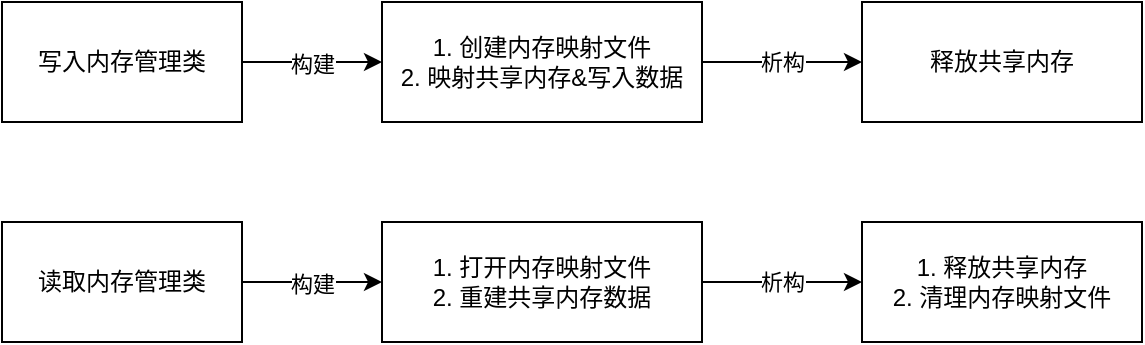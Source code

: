 <mxfile version="13.6.2" type="github" pages="4">
  <diagram id="L6cxLrnY_hdndAqy4wZ_" name="Page-1">
    <mxGraphModel dx="946" dy="613" grid="1" gridSize="10" guides="1" tooltips="1" connect="1" arrows="1" fold="1" page="1" pageScale="1" pageWidth="827" pageHeight="1169" math="0" shadow="0">
      <root>
        <mxCell id="0" />
        <mxCell id="1" parent="0" />
        <mxCell id="Vtf-HRarqf67E7Ic01vR-2" value="构建" style="edgeStyle=orthogonalEdgeStyle;rounded=0;orthogonalLoop=1;jettySize=auto;html=1;" edge="1" parent="1" source="Vtf-HRarqf67E7Ic01vR-1">
          <mxGeometry relative="1" as="geometry">
            <mxPoint x="320" y="240" as="targetPoint" />
          </mxGeometry>
        </mxCell>
        <mxCell id="Vtf-HRarqf67E7Ic01vR-1" value="写入内存管理类" style="rounded=0;whiteSpace=wrap;html=1;" vertex="1" parent="1">
          <mxGeometry x="130" y="210" width="120" height="60" as="geometry" />
        </mxCell>
        <mxCell id="Vtf-HRarqf67E7Ic01vR-6" value="析构" style="edgeStyle=orthogonalEdgeStyle;rounded=0;orthogonalLoop=1;jettySize=auto;html=1;" edge="1" parent="1" source="Vtf-HRarqf67E7Ic01vR-3" target="Vtf-HRarqf67E7Ic01vR-5">
          <mxGeometry relative="1" as="geometry" />
        </mxCell>
        <mxCell id="Vtf-HRarqf67E7Ic01vR-3" value="1. 创建内存映射文件&lt;br&gt;2. 映射共享内存&amp;amp;写入数据" style="rounded=0;whiteSpace=wrap;html=1;" vertex="1" parent="1">
          <mxGeometry x="320" y="210" width="160" height="60" as="geometry" />
        </mxCell>
        <mxCell id="Vtf-HRarqf67E7Ic01vR-5" value="释放共享内存" style="whiteSpace=wrap;html=1;rounded=0;" vertex="1" parent="1">
          <mxGeometry x="560" y="210" width="140" height="60" as="geometry" />
        </mxCell>
        <mxCell id="Vtf-HRarqf67E7Ic01vR-7" value="构建" style="edgeStyle=orthogonalEdgeStyle;rounded=0;orthogonalLoop=1;jettySize=auto;html=1;" edge="1" source="Vtf-HRarqf67E7Ic01vR-8" parent="1">
          <mxGeometry relative="1" as="geometry">
            <mxPoint x="320" y="350" as="targetPoint" />
          </mxGeometry>
        </mxCell>
        <mxCell id="Vtf-HRarqf67E7Ic01vR-8" value="读取内存管理类" style="rounded=0;whiteSpace=wrap;html=1;" vertex="1" parent="1">
          <mxGeometry x="130" y="320" width="120" height="60" as="geometry" />
        </mxCell>
        <mxCell id="Vtf-HRarqf67E7Ic01vR-9" value="析构" style="edgeStyle=orthogonalEdgeStyle;rounded=0;orthogonalLoop=1;jettySize=auto;html=1;" edge="1" source="Vtf-HRarqf67E7Ic01vR-10" target="Vtf-HRarqf67E7Ic01vR-11" parent="1">
          <mxGeometry relative="1" as="geometry" />
        </mxCell>
        <mxCell id="Vtf-HRarqf67E7Ic01vR-10" value="1. 打开内存映射文件&lt;br&gt;2. 重建共享内存数据" style="rounded=0;whiteSpace=wrap;html=1;" vertex="1" parent="1">
          <mxGeometry x="320" y="320" width="160" height="60" as="geometry" />
        </mxCell>
        <mxCell id="Vtf-HRarqf67E7Ic01vR-11" value="1. 释放共享内存&lt;br&gt;2. 清理内存映射文件" style="whiteSpace=wrap;html=1;rounded=0;" vertex="1" parent="1">
          <mxGeometry x="560" y="320" width="140" height="60" as="geometry" />
        </mxCell>
      </root>
    </mxGraphModel>
  </diagram>
  <diagram id="PbVJA1wI3_Tc5Tcy6aXX" name="Page-2">
    <mxGraphModel dx="946" dy="613" grid="1" gridSize="10" guides="1" tooltips="1" connect="1" arrows="1" fold="1" page="1" pageScale="1" pageWidth="827" pageHeight="1169" math="0" shadow="0">
      <root>
        <mxCell id="0ThNH_Kd09fQkj4DtLpJ-0" />
        <mxCell id="0ThNH_Kd09fQkj4DtLpJ-1" parent="0ThNH_Kd09fQkj4DtLpJ-0" />
        <mxCell id="0ThNH_Kd09fQkj4DtLpJ-16" style="edgeStyle=orthogonalEdgeStyle;rounded=0;orthogonalLoop=1;jettySize=auto;html=1;exitX=0.5;exitY=1;exitDx=0;exitDy=0;" edge="1" parent="0ThNH_Kd09fQkj4DtLpJ-1" source="0ThNH_Kd09fQkj4DtLpJ-2" target="0ThNH_Kd09fQkj4DtLpJ-6">
          <mxGeometry relative="1" as="geometry" />
        </mxCell>
        <mxCell id="0ThNH_Kd09fQkj4DtLpJ-17" style="edgeStyle=orthogonalEdgeStyle;rounded=0;orthogonalLoop=1;jettySize=auto;html=1;exitX=0.5;exitY=1;exitDx=0;exitDy=0;entryX=0.5;entryY=0;entryDx=0;entryDy=0;" edge="1" parent="0ThNH_Kd09fQkj4DtLpJ-1" source="0ThNH_Kd09fQkj4DtLpJ-2" target="0ThNH_Kd09fQkj4DtLpJ-7">
          <mxGeometry relative="1" as="geometry" />
        </mxCell>
        <mxCell id="0ThNH_Kd09fQkj4DtLpJ-2" value="注册进程退出时执行方法" style="rounded=0;whiteSpace=wrap;html=1;" vertex="1" parent="0ThNH_Kd09fQkj4DtLpJ-1">
          <mxGeometry x="290" y="220" width="170" height="50" as="geometry" />
        </mxCell>
        <mxCell id="0ThNH_Kd09fQkj4DtLpJ-15" style="edgeStyle=orthogonalEdgeStyle;rounded=0;orthogonalLoop=1;jettySize=auto;html=1;exitX=0.5;exitY=1;exitDx=0;exitDy=0;entryX=0.5;entryY=0;entryDx=0;entryDy=0;" edge="1" parent="0ThNH_Kd09fQkj4DtLpJ-1" source="0ThNH_Kd09fQkj4DtLpJ-3" target="0ThNH_Kd09fQkj4DtLpJ-2">
          <mxGeometry relative="1" as="geometry" />
        </mxCell>
        <mxCell id="0ThNH_Kd09fQkj4DtLpJ-3" value="实现清理方法" style="rounded=0;whiteSpace=wrap;html=1;" vertex="1" parent="0ThNH_Kd09fQkj4DtLpJ-1">
          <mxGeometry x="315" y="130" width="120" height="50" as="geometry" />
        </mxCell>
        <mxCell id="0ThNH_Kd09fQkj4DtLpJ-14" style="edgeStyle=orthogonalEdgeStyle;rounded=0;orthogonalLoop=1;jettySize=auto;html=1;exitX=0.5;exitY=1;exitDx=0;exitDy=0;entryX=0.5;entryY=0;entryDx=0;entryDy=0;" edge="1" parent="0ThNH_Kd09fQkj4DtLpJ-1" source="0ThNH_Kd09fQkj4DtLpJ-5" target="0ThNH_Kd09fQkj4DtLpJ-3">
          <mxGeometry relative="1" as="geometry" />
        </mxCell>
        <mxCell id="0ThNH_Kd09fQkj4DtLpJ-5" value="开始" style="ellipse;whiteSpace=wrap;html=1;" vertex="1" parent="0ThNH_Kd09fQkj4DtLpJ-1">
          <mxGeometry x="330" y="50" width="90" height="50" as="geometry" />
        </mxCell>
        <mxCell id="0ThNH_Kd09fQkj4DtLpJ-28" style="edgeStyle=orthogonalEdgeStyle;rounded=0;orthogonalLoop=1;jettySize=auto;html=1;exitX=0.5;exitY=1;exitDx=0;exitDy=0;entryX=0.5;entryY=0;entryDx=0;entryDy=0;" edge="1" parent="0ThNH_Kd09fQkj4DtLpJ-1" source="0ThNH_Kd09fQkj4DtLpJ-6" target="0ThNH_Kd09fQkj4DtLpJ-21">
          <mxGeometry relative="1" as="geometry" />
        </mxCell>
        <mxCell id="0ThNH_Kd09fQkj4DtLpJ-30" style="edgeStyle=orthogonalEdgeStyle;rounded=0;orthogonalLoop=1;jettySize=auto;html=1;exitX=0;exitY=0.5;exitDx=0;exitDy=0;entryX=0.5;entryY=0;entryDx=0;entryDy=0;dashed=1;" edge="1" parent="0ThNH_Kd09fQkj4DtLpJ-1" source="0ThNH_Kd09fQkj4DtLpJ-6" target="0ThNH_Kd09fQkj4DtLpJ-12">
          <mxGeometry relative="1" as="geometry" />
        </mxCell>
        <mxCell id="0ThNH_Kd09fQkj4DtLpJ-6" value="正常退出清理方法注册" style="rounded=0;whiteSpace=wrap;html=1;" vertex="1" parent="0ThNH_Kd09fQkj4DtLpJ-1">
          <mxGeometry x="180" y="310" width="160" height="50" as="geometry" />
        </mxCell>
        <mxCell id="0ThNH_Kd09fQkj4DtLpJ-27" style="edgeStyle=orthogonalEdgeStyle;rounded=0;orthogonalLoop=1;jettySize=auto;html=1;exitX=1;exitY=0.5;exitDx=0;exitDy=0;dashed=1;" edge="1" parent="0ThNH_Kd09fQkj4DtLpJ-1" source="0ThNH_Kd09fQkj4DtLpJ-7" target="0ThNH_Kd09fQkj4DtLpJ-13">
          <mxGeometry relative="1" as="geometry" />
        </mxCell>
        <mxCell id="0ThNH_Kd09fQkj4DtLpJ-29" style="edgeStyle=orthogonalEdgeStyle;rounded=0;orthogonalLoop=1;jettySize=auto;html=1;exitX=0.5;exitY=1;exitDx=0;exitDy=0;entryX=0.5;entryY=0;entryDx=0;entryDy=0;" edge="1" parent="0ThNH_Kd09fQkj4DtLpJ-1" source="0ThNH_Kd09fQkj4DtLpJ-7" target="0ThNH_Kd09fQkj4DtLpJ-21">
          <mxGeometry relative="1" as="geometry">
            <mxPoint x="380" y="410" as="targetPoint" />
          </mxGeometry>
        </mxCell>
        <mxCell id="0ThNH_Kd09fQkj4DtLpJ-7" value="异常退出清理方法注册" style="rounded=0;whiteSpace=wrap;html=1;" vertex="1" parent="0ThNH_Kd09fQkj4DtLpJ-1">
          <mxGeometry x="410" y="310" width="160" height="50" as="geometry" />
        </mxCell>
        <mxCell id="0ThNH_Kd09fQkj4DtLpJ-24" style="edgeStyle=orthogonalEdgeStyle;rounded=0;orthogonalLoop=1;jettySize=auto;html=1;entryX=1;entryY=0.5;entryDx=0;entryDy=0;" edge="1" parent="0ThNH_Kd09fQkj4DtLpJ-1" source="0ThNH_Kd09fQkj4DtLpJ-8" target="0ThNH_Kd09fQkj4DtLpJ-12">
          <mxGeometry relative="1" as="geometry" />
        </mxCell>
        <mxCell id="EGALV4CEQPzcWCPue6FO-0" value="是" style="edgeLabel;html=1;align=center;verticalAlign=middle;resizable=0;points=[];" vertex="1" connectable="0" parent="0ThNH_Kd09fQkj4DtLpJ-24">
          <mxGeometry x="0.052" y="1" relative="1" as="geometry">
            <mxPoint x="1" as="offset" />
          </mxGeometry>
        </mxCell>
        <mxCell id="0ThNH_Kd09fQkj4DtLpJ-25" style="edgeStyle=orthogonalEdgeStyle;rounded=0;orthogonalLoop=1;jettySize=auto;html=1;entryX=0;entryY=0.5;entryDx=0;entryDy=0;" edge="1" parent="0ThNH_Kd09fQkj4DtLpJ-1" source="0ThNH_Kd09fQkj4DtLpJ-8" target="0ThNH_Kd09fQkj4DtLpJ-13">
          <mxGeometry relative="1" as="geometry" />
        </mxCell>
        <mxCell id="EGALV4CEQPzcWCPue6FO-1" value="否" style="edgeLabel;html=1;align=center;verticalAlign=middle;resizable=0;points=[];" vertex="1" connectable="0" parent="0ThNH_Kd09fQkj4DtLpJ-25">
          <mxGeometry x="0.17" y="1" relative="1" as="geometry">
            <mxPoint as="offset" />
          </mxGeometry>
        </mxCell>
        <mxCell id="0ThNH_Kd09fQkj4DtLpJ-8" value="程序正常结束？" style="rhombus;whiteSpace=wrap;html=1;" vertex="1" parent="0ThNH_Kd09fQkj4DtLpJ-1">
          <mxGeometry x="287.5" y="500" width="175" height="60" as="geometry" />
        </mxCell>
        <mxCell id="0ThNH_Kd09fQkj4DtLpJ-11" value="结束" style="ellipse;whiteSpace=wrap;html=1;" vertex="1" parent="0ThNH_Kd09fQkj4DtLpJ-1">
          <mxGeometry x="330" y="610" width="90" height="50" as="geometry" />
        </mxCell>
        <mxCell id="0ThNH_Kd09fQkj4DtLpJ-31" style="edgeStyle=orthogonalEdgeStyle;rounded=0;orthogonalLoop=1;jettySize=auto;html=1;exitX=0.5;exitY=1;exitDx=0;exitDy=0;" edge="1" parent="0ThNH_Kd09fQkj4DtLpJ-1" source="0ThNH_Kd09fQkj4DtLpJ-12" target="0ThNH_Kd09fQkj4DtLpJ-11">
          <mxGeometry relative="1" as="geometry" />
        </mxCell>
        <mxCell id="0ThNH_Kd09fQkj4DtLpJ-12" value="正常清理" style="shape=process;whiteSpace=wrap;html=1;backgroundOutline=1;" vertex="1" parent="0ThNH_Kd09fQkj4DtLpJ-1">
          <mxGeometry x="100" y="505" width="120" height="50" as="geometry" />
        </mxCell>
        <mxCell id="0ThNH_Kd09fQkj4DtLpJ-32" style="edgeStyle=orthogonalEdgeStyle;rounded=0;orthogonalLoop=1;jettySize=auto;html=1;exitX=0.5;exitY=1;exitDx=0;exitDy=0;entryX=0.5;entryY=0;entryDx=0;entryDy=0;" edge="1" parent="0ThNH_Kd09fQkj4DtLpJ-1" source="0ThNH_Kd09fQkj4DtLpJ-13" target="0ThNH_Kd09fQkj4DtLpJ-11">
          <mxGeometry relative="1" as="geometry">
            <mxPoint x="370" y="590" as="targetPoint" />
          </mxGeometry>
        </mxCell>
        <mxCell id="0ThNH_Kd09fQkj4DtLpJ-13" value="异常清理" style="shape=process;whiteSpace=wrap;html=1;backgroundOutline=1;" vertex="1" parent="0ThNH_Kd09fQkj4DtLpJ-1">
          <mxGeometry x="530" y="505" width="120" height="50" as="geometry" />
        </mxCell>
        <mxCell id="0ThNH_Kd09fQkj4DtLpJ-23" style="edgeStyle=orthogonalEdgeStyle;rounded=0;orthogonalLoop=1;jettySize=auto;html=1;exitX=0.5;exitY=1;exitDx=0;exitDy=0;" edge="1" parent="0ThNH_Kd09fQkj4DtLpJ-1" source="0ThNH_Kd09fQkj4DtLpJ-21" target="0ThNH_Kd09fQkj4DtLpJ-8">
          <mxGeometry relative="1" as="geometry" />
        </mxCell>
        <mxCell id="0ThNH_Kd09fQkj4DtLpJ-21" value="程序执行" style="whiteSpace=wrap;html=1;rounded=0;" vertex="1" parent="0ThNH_Kd09fQkj4DtLpJ-1">
          <mxGeometry x="315" y="410" width="120" height="47.5" as="geometry" />
        </mxCell>
      </root>
    </mxGraphModel>
  </diagram>
  <diagram id="tdaYa7IQtu7nUvQIUGmm" name="Page-3">
    <mxGraphModel dx="946" dy="613" grid="1" gridSize="10" guides="1" tooltips="1" connect="1" arrows="1" fold="1" page="1" pageScale="1" pageWidth="827" pageHeight="1169" math="0" shadow="0">
      <root>
        <mxCell id="uuDTVsyXNLI1V7OwXhnh-0" />
        <mxCell id="uuDTVsyXNLI1V7OwXhnh-1" parent="uuDTVsyXNLI1V7OwXhnh-0" />
        <mxCell id="1DfQNddmAD-PxoumQiev-12" style="edgeStyle=orthogonalEdgeStyle;rounded=0;orthogonalLoop=1;jettySize=auto;html=1;exitX=0.5;exitY=1;exitDx=0;exitDy=0;" edge="1" parent="uuDTVsyXNLI1V7OwXhnh-1" source="W_RoBJ2IdUVPkc1e7Zgn-5" target="1DfQNddmAD-PxoumQiev-4">
          <mxGeometry relative="1" as="geometry" />
        </mxCell>
        <mxCell id="W_RoBJ2IdUVPkc1e7Zgn-5" value="源进程" style="shape=process;whiteSpace=wrap;html=1;backgroundOutline=1;" vertex="1" parent="uuDTVsyXNLI1V7OwXhnh-1">
          <mxGeometry x="145" y="150" width="120" height="50" as="geometry" />
        </mxCell>
        <mxCell id="1DfQNddmAD-PxoumQiev-17" style="edgeStyle=orthogonalEdgeStyle;rounded=0;orthogonalLoop=1;jettySize=auto;html=1;exitX=0.5;exitY=1;exitDx=0;exitDy=0;entryX=0.5;entryY=0;entryDx=0;entryDy=0;" edge="1" parent="uuDTVsyXNLI1V7OwXhnh-1" source="W_RoBJ2IdUVPkc1e7Zgn-6" target="1DfQNddmAD-PxoumQiev-6">
          <mxGeometry relative="1" as="geometry" />
        </mxCell>
        <mxCell id="W_RoBJ2IdUVPkc1e7Zgn-6" value="目标进程" style="shape=process;whiteSpace=wrap;html=1;backgroundOutline=1;" vertex="1" parent="uuDTVsyXNLI1V7OwXhnh-1">
          <mxGeometry x="577.5" y="150" width="120" height="50" as="geometry" />
        </mxCell>
        <mxCell id="1DfQNddmAD-PxoumQiev-16" style="edgeStyle=orthogonalEdgeStyle;rounded=0;orthogonalLoop=1;jettySize=auto;html=1;exitX=1;exitY=0.5;exitDx=0;exitDy=0;exitPerimeter=0;entryX=0;entryY=0.5;entryDx=0;entryDy=0;" edge="1" parent="uuDTVsyXNLI1V7OwXhnh-1" source="W_RoBJ2IdUVPkc1e7Zgn-7" target="1DfQNddmAD-PxoumQiev-6">
          <mxGeometry relative="1" as="geometry" />
        </mxCell>
        <mxCell id="W_RoBJ2IdUVPkc1e7Zgn-7" value="进程间队列或管道" style="strokeWidth=2;html=1;shape=mxgraph.flowchart.direct_data;whiteSpace=wrap;" vertex="1" parent="uuDTVsyXNLI1V7OwXhnh-1">
          <mxGeometry x="320" y="250" width="206" height="60" as="geometry" />
        </mxCell>
        <mxCell id="1DfQNddmAD-PxoumQiev-2" value="" style="shape=internalStorage;whiteSpace=wrap;html=1;backgroundOutline=1;" vertex="1" parent="uuDTVsyXNLI1V7OwXhnh-1">
          <mxGeometry x="140" y="361.5" width="130" height="70" as="geometry" />
        </mxCell>
        <mxCell id="1DfQNddmAD-PxoumQiev-3" value="&lt;span style=&quot;color: rgb(0 , 0 , 0) ; font-family: &amp;#34;helvetica&amp;#34; ; font-size: 12px ; font-style: normal ; font-weight: 400 ; letter-spacing: normal ; text-align: center ; text-indent: 0px ; text-transform: none ; word-spacing: 0px ; background-color: rgb(248 , 249 , 250) ; display: inline ; float: none&quot;&gt;内存映射&lt;br&gt;文件名集合&lt;/span&gt;" style="text;html=1;strokeColor=none;fillColor=none;align=center;verticalAlign=middle;whiteSpace=wrap;rounded=0;" vertex="1" parent="uuDTVsyXNLI1V7OwXhnh-1">
          <mxGeometry x="176" y="394.5" width="70" height="20" as="geometry" />
        </mxCell>
        <mxCell id="1DfQNddmAD-PxoumQiev-13" style="edgeStyle=orthogonalEdgeStyle;rounded=0;orthogonalLoop=1;jettySize=auto;html=1;exitX=0.5;exitY=1;exitDx=0;exitDy=0;entryX=0.5;entryY=0;entryDx=0;entryDy=0;dashed=1;" edge="1" parent="uuDTVsyXNLI1V7OwXhnh-1" source="1DfQNddmAD-PxoumQiev-4" target="1DfQNddmAD-PxoumQiev-2">
          <mxGeometry relative="1" as="geometry" />
        </mxCell>
        <mxCell id="1DfQNddmAD-PxoumQiev-15" value="文件名插入" style="edgeLabel;html=1;align=center;verticalAlign=middle;resizable=0;points=[];" vertex="1" connectable="0" parent="1DfQNddmAD-PxoumQiev-13">
          <mxGeometry x="0.022" relative="1" as="geometry">
            <mxPoint as="offset" />
          </mxGeometry>
        </mxCell>
        <mxCell id="1DfQNddmAD-PxoumQiev-14" style="edgeStyle=orthogonalEdgeStyle;rounded=0;orthogonalLoop=1;jettySize=auto;html=1;exitX=1;exitY=0.5;exitDx=0;exitDy=0;entryX=0;entryY=0.5;entryDx=0;entryDy=0;entryPerimeter=0;" edge="1" parent="uuDTVsyXNLI1V7OwXhnh-1" source="1DfQNddmAD-PxoumQiev-4" target="W_RoBJ2IdUVPkc1e7Zgn-7">
          <mxGeometry relative="1" as="geometry" />
        </mxCell>
        <mxCell id="1DfQNddmAD-PxoumQiev-4" value="构建写入内存管理对象" style="rounded=0;whiteSpace=wrap;html=1;" vertex="1" parent="uuDTVsyXNLI1V7OwXhnh-1">
          <mxGeometry x="127.5" y="255" width="155" height="50" as="geometry" />
        </mxCell>
        <mxCell id="1DfQNddmAD-PxoumQiev-18" style="edgeStyle=orthogonalEdgeStyle;rounded=0;orthogonalLoop=1;jettySize=auto;html=1;exitX=1;exitY=0.5;exitDx=0;exitDy=0;entryX=0.5;entryY=0;entryDx=0;entryDy=0;dashed=1;" edge="1" parent="uuDTVsyXNLI1V7OwXhnh-1" source="1DfQNddmAD-PxoumQiev-6" target="1DfQNddmAD-PxoumQiev-9">
          <mxGeometry relative="1" as="geometry" />
        </mxCell>
        <mxCell id="1DfQNddmAD-PxoumQiev-19" value="文件名插入" style="edgeLabel;html=1;align=center;verticalAlign=middle;resizable=0;points=[];" vertex="1" connectable="0" parent="1DfQNddmAD-PxoumQiev-18">
          <mxGeometry x="0.013" y="-8" relative="1" as="geometry">
            <mxPoint as="offset" />
          </mxGeometry>
        </mxCell>
        <mxCell id="1DfQNddmAD-PxoumQiev-20" style="edgeStyle=orthogonalEdgeStyle;rounded=0;orthogonalLoop=1;jettySize=auto;html=1;exitX=0.5;exitY=1;exitDx=0;exitDy=0;entryX=0.5;entryY=0;entryDx=0;entryDy=0;" edge="1" parent="uuDTVsyXNLI1V7OwXhnh-1" source="1DfQNddmAD-PxoumQiev-6" target="1DfQNddmAD-PxoumQiev-11">
          <mxGeometry relative="1" as="geometry" />
        </mxCell>
        <mxCell id="1DfQNddmAD-PxoumQiev-6" value="构建读取内存管理对象" style="rounded=0;whiteSpace=wrap;html=1;" vertex="1" parent="uuDTVsyXNLI1V7OwXhnh-1">
          <mxGeometry x="560" y="255" width="155" height="50" as="geometry" />
        </mxCell>
        <mxCell id="1DfQNddmAD-PxoumQiev-7" value="" style="endArrow=none;dashed=1;html=1;" edge="1" parent="uuDTVsyXNLI1V7OwXhnh-1">
          <mxGeometry width="50" height="50" relative="1" as="geometry">
            <mxPoint x="100" y="470" as="sourcePoint" />
            <mxPoint x="100" y="130" as="targetPoint" />
          </mxGeometry>
        </mxCell>
        <mxCell id="1DfQNddmAD-PxoumQiev-8" value="" style="endArrow=none;dashed=1;html=1;" edge="1" parent="uuDTVsyXNLI1V7OwXhnh-1">
          <mxGeometry width="50" height="50" relative="1" as="geometry">
            <mxPoint x="300" y="470" as="sourcePoint" />
            <mxPoint x="300" y="130" as="targetPoint" />
          </mxGeometry>
        </mxCell>
        <mxCell id="1DfQNddmAD-PxoumQiev-9" value="" style="shape=internalStorage;whiteSpace=wrap;html=1;backgroundOutline=1;" vertex="1" parent="uuDTVsyXNLI1V7OwXhnh-1">
          <mxGeometry x="750" y="350" width="130" height="70" as="geometry" />
        </mxCell>
        <mxCell id="1DfQNddmAD-PxoumQiev-10" value="&lt;span style=&quot;color: rgb(0 , 0 , 0) ; font-family: &amp;#34;helvetica&amp;#34; ; font-size: 12px ; font-style: normal ; font-weight: 400 ; letter-spacing: normal ; text-align: center ; text-indent: 0px ; text-transform: none ; word-spacing: 0px ; background-color: rgb(248 , 249 , 250) ; display: inline ; float: none&quot;&gt;内存映射&lt;br&gt;文件名集合&lt;/span&gt;" style="text;html=1;strokeColor=none;fillColor=none;align=center;verticalAlign=middle;whiteSpace=wrap;rounded=0;" vertex="1" parent="uuDTVsyXNLI1V7OwXhnh-1">
          <mxGeometry x="786" y="383" width="70" height="20" as="geometry" />
        </mxCell>
        <mxCell id="1DfQNddmAD-PxoumQiev-21" style="edgeStyle=orthogonalEdgeStyle;rounded=0;orthogonalLoop=1;jettySize=auto;html=1;exitX=0.5;exitY=1;exitDx=0;exitDy=0;entryX=0.5;entryY=1;entryDx=0;entryDy=0;dashed=1;" edge="1" parent="uuDTVsyXNLI1V7OwXhnh-1" source="1DfQNddmAD-PxoumQiev-11" target="1DfQNddmAD-PxoumQiev-9">
          <mxGeometry relative="1" as="geometry">
            <Array as="points">
              <mxPoint x="638" y="460" />
              <mxPoint x="815" y="460" />
            </Array>
          </mxGeometry>
        </mxCell>
        <mxCell id="1DfQNddmAD-PxoumQiev-22" value="文件名移除" style="edgeLabel;html=1;align=center;verticalAlign=middle;resizable=0;points=[];" vertex="1" connectable="0" parent="1DfQNddmAD-PxoumQiev-21">
          <mxGeometry x="0.063" y="5" relative="1" as="geometry">
            <mxPoint as="offset" />
          </mxGeometry>
        </mxCell>
        <mxCell id="1DfQNddmAD-PxoumQiev-11" value="使用共享内存数据" style="rounded=0;whiteSpace=wrap;html=1;" vertex="1" parent="uuDTVsyXNLI1V7OwXhnh-1">
          <mxGeometry x="577.5" y="361.5" width="120" height="47" as="geometry" />
        </mxCell>
        <mxCell id="1DfQNddmAD-PxoumQiev-23" value="" style="endArrow=none;dashed=1;html=1;" edge="1" parent="uuDTVsyXNLI1V7OwXhnh-1">
          <mxGeometry width="50" height="50" relative="1" as="geometry">
            <mxPoint x="540" y="470" as="sourcePoint" />
            <mxPoint x="540" y="130" as="targetPoint" />
          </mxGeometry>
        </mxCell>
        <mxCell id="1DfQNddmAD-PxoumQiev-24" value="" style="endArrow=none;dashed=1;html=1;" edge="1" parent="uuDTVsyXNLI1V7OwXhnh-1">
          <mxGeometry width="50" height="50" relative="1" as="geometry">
            <mxPoint x="900" y="470" as="sourcePoint" />
            <mxPoint x="900" y="130" as="targetPoint" />
          </mxGeometry>
        </mxCell>
      </root>
    </mxGraphModel>
  </diagram>
  <diagram id="4muQK9h-M2AvBdOXnYne" name="Page-4">
    <mxGraphModel dx="1113" dy="721" grid="1" gridSize="10" guides="1" tooltips="1" connect="1" arrows="1" fold="1" page="1" pageScale="1" pageWidth="827" pageHeight="1169" math="0" shadow="0">
      <root>
        <mxCell id="Yze7c90dDslQKnxdeAeo-0" />
        <mxCell id="Yze7c90dDslQKnxdeAeo-1" parent="Yze7c90dDslQKnxdeAeo-0" />
        <mxCell id="Wh479o6VVIOq6jBpwFcR-0" style="edgeStyle=orthogonalEdgeStyle;rounded=0;orthogonalLoop=1;jettySize=auto;html=1;exitX=0.5;exitY=1;exitDx=0;exitDy=0;" edge="1" parent="Yze7c90dDslQKnxdeAeo-1" source="Wh479o6VVIOq6jBpwFcR-1" target="Wh479o6VVIOq6jBpwFcR-11">
          <mxGeometry relative="1" as="geometry" />
        </mxCell>
        <mxCell id="Wh479o6VVIOq6jBpwFcR-1" value="源进程" style="shape=process;whiteSpace=wrap;html=1;backgroundOutline=1;" vertex="1" parent="Yze7c90dDslQKnxdeAeo-1">
          <mxGeometry x="145" y="150" width="120" height="50" as="geometry" />
        </mxCell>
        <mxCell id="Wh479o6VVIOq6jBpwFcR-2" style="edgeStyle=orthogonalEdgeStyle;rounded=0;orthogonalLoop=1;jettySize=auto;html=1;exitX=0.5;exitY=1;exitDx=0;exitDy=0;entryX=0.5;entryY=0;entryDx=0;entryDy=0;" edge="1" parent="Yze7c90dDslQKnxdeAeo-1" source="Wh479o6VVIOq6jBpwFcR-3" target="Wh479o6VVIOq6jBpwFcR-15">
          <mxGeometry relative="1" as="geometry" />
        </mxCell>
        <mxCell id="Wh479o6VVIOq6jBpwFcR-3" value="目标进程" style="shape=process;whiteSpace=wrap;html=1;backgroundOutline=1;" vertex="1" parent="Yze7c90dDslQKnxdeAeo-1">
          <mxGeometry x="577.5" y="150" width="120" height="50" as="geometry" />
        </mxCell>
        <mxCell id="Wh479o6VVIOq6jBpwFcR-4" style="edgeStyle=orthogonalEdgeStyle;rounded=0;orthogonalLoop=1;jettySize=auto;html=1;exitX=1;exitY=0.5;exitDx=0;exitDy=0;exitPerimeter=0;entryX=0;entryY=0.5;entryDx=0;entryDy=0;" edge="1" parent="Yze7c90dDslQKnxdeAeo-1" source="Wh479o6VVIOq6jBpwFcR-5" target="Wh479o6VVIOq6jBpwFcR-15">
          <mxGeometry relative="1" as="geometry" />
        </mxCell>
        <mxCell id="Wh479o6VVIOq6jBpwFcR-5" value="进程间队列或管道" style="strokeWidth=2;html=1;shape=mxgraph.flowchart.direct_data;whiteSpace=wrap;" vertex="1" parent="Yze7c90dDslQKnxdeAeo-1">
          <mxGeometry x="320" y="250" width="206" height="60" as="geometry" />
        </mxCell>
        <mxCell id="Wh479o6VVIOq6jBpwFcR-6" value="" style="shape=internalStorage;whiteSpace=wrap;html=1;backgroundOutline=1;" vertex="1" parent="Yze7c90dDslQKnxdeAeo-1">
          <mxGeometry x="140" y="361.5" width="130" height="70" as="geometry" />
        </mxCell>
        <mxCell id="Wh479o6VVIOq6jBpwFcR-7" value="&lt;span style=&quot;color: rgb(0 , 0 , 0) ; font-family: &amp;#34;helvetica&amp;#34; ; font-size: 12px ; font-style: normal ; font-weight: 400 ; letter-spacing: normal ; text-align: center ; text-indent: 0px ; text-transform: none ; word-spacing: 0px ; background-color: rgb(248 , 249 , 250) ; display: inline ; float: none&quot;&gt;内存映射&lt;br&gt;文件名集合&lt;/span&gt;" style="text;html=1;strokeColor=none;fillColor=none;align=center;verticalAlign=middle;whiteSpace=wrap;rounded=0;" vertex="1" parent="Yze7c90dDslQKnxdeAeo-1">
          <mxGeometry x="176" y="394.5" width="70" height="20" as="geometry" />
        </mxCell>
        <mxCell id="Wh479o6VVIOq6jBpwFcR-8" style="edgeStyle=orthogonalEdgeStyle;rounded=0;orthogonalLoop=1;jettySize=auto;html=1;exitX=0.5;exitY=1;exitDx=0;exitDy=0;entryX=0.5;entryY=0;entryDx=0;entryDy=0;dashed=1;" edge="1" parent="Yze7c90dDslQKnxdeAeo-1" source="Wh479o6VVIOq6jBpwFcR-11" target="Wh479o6VVIOq6jBpwFcR-6">
          <mxGeometry relative="1" as="geometry" />
        </mxCell>
        <mxCell id="Wh479o6VVIOq6jBpwFcR-9" value="清理所有文件" style="edgeLabel;html=1;align=center;verticalAlign=middle;resizable=0;points=[];" vertex="1" connectable="0" parent="Wh479o6VVIOq6jBpwFcR-8">
          <mxGeometry x="0.022" relative="1" as="geometry">
            <mxPoint as="offset" />
          </mxGeometry>
        </mxCell>
        <mxCell id="Wh479o6VVIOq6jBpwFcR-11" value="清理内存映射文件" style="rounded=0;whiteSpace=wrap;html=1;" vertex="1" parent="Yze7c90dDslQKnxdeAeo-1">
          <mxGeometry x="127.5" y="255" width="155" height="50" as="geometry" />
        </mxCell>
        <mxCell id="Wh479o6VVIOq6jBpwFcR-12" style="edgeStyle=orthogonalEdgeStyle;rounded=0;orthogonalLoop=1;jettySize=auto;html=1;exitX=1;exitY=0.5;exitDx=0;exitDy=0;entryX=0.5;entryY=0;entryDx=0;entryDy=0;dashed=1;" edge="1" parent="Yze7c90dDslQKnxdeAeo-1" source="Wh479o6VVIOq6jBpwFcR-15" target="Wh479o6VVIOq6jBpwFcR-18">
          <mxGeometry relative="1" as="geometry" />
        </mxCell>
        <mxCell id="Wh479o6VVIOq6jBpwFcR-13" value="文件名插入" style="edgeLabel;html=1;align=center;verticalAlign=middle;resizable=0;points=[];" vertex="1" connectable="0" parent="Wh479o6VVIOq6jBpwFcR-12">
          <mxGeometry x="0.013" y="-8" relative="1" as="geometry">
            <mxPoint as="offset" />
          </mxGeometry>
        </mxCell>
        <mxCell id="Wh479o6VVIOq6jBpwFcR-14" style="edgeStyle=orthogonalEdgeStyle;rounded=0;orthogonalLoop=1;jettySize=auto;html=1;exitX=0.5;exitY=1;exitDx=0;exitDy=0;entryX=0.5;entryY=0;entryDx=0;entryDy=0;" edge="1" parent="Yze7c90dDslQKnxdeAeo-1" source="Wh479o6VVIOq6jBpwFcR-15" target="Wh479o6VVIOq6jBpwFcR-22">
          <mxGeometry relative="1" as="geometry" />
        </mxCell>
        <mxCell id="Wh479o6VVIOq6jBpwFcR-15" value="构建读取内存管理对象&lt;br&gt;至队列为空" style="rounded=0;whiteSpace=wrap;html=1;" vertex="1" parent="Yze7c90dDslQKnxdeAeo-1">
          <mxGeometry x="569" y="255" width="137" height="50" as="geometry" />
        </mxCell>
        <mxCell id="Wh479o6VVIOq6jBpwFcR-16" value="" style="endArrow=none;dashed=1;html=1;" edge="1" parent="Yze7c90dDslQKnxdeAeo-1">
          <mxGeometry width="50" height="50" relative="1" as="geometry">
            <mxPoint x="100" y="470" as="sourcePoint" />
            <mxPoint x="100" y="130" as="targetPoint" />
          </mxGeometry>
        </mxCell>
        <mxCell id="Wh479o6VVIOq6jBpwFcR-17" value="" style="endArrow=none;dashed=1;html=1;" edge="1" parent="Yze7c90dDslQKnxdeAeo-1">
          <mxGeometry width="50" height="50" relative="1" as="geometry">
            <mxPoint x="300" y="470" as="sourcePoint" />
            <mxPoint x="300" y="130" as="targetPoint" />
          </mxGeometry>
        </mxCell>
        <mxCell id="Wh479o6VVIOq6jBpwFcR-18" value="" style="shape=internalStorage;whiteSpace=wrap;html=1;backgroundOutline=1;" vertex="1" parent="Yze7c90dDslQKnxdeAeo-1">
          <mxGeometry x="750" y="350" width="130" height="70" as="geometry" />
        </mxCell>
        <mxCell id="Wh479o6VVIOq6jBpwFcR-19" value="&lt;span style=&quot;color: rgb(0 , 0 , 0) ; font-family: &amp;#34;helvetica&amp;#34; ; font-size: 12px ; font-style: normal ; font-weight: 400 ; letter-spacing: normal ; text-align: center ; text-indent: 0px ; text-transform: none ; word-spacing: 0px ; background-color: rgb(248 , 249 , 250) ; display: inline ; float: none&quot;&gt;内存映射&lt;br&gt;文件名集合&lt;/span&gt;" style="text;html=1;strokeColor=none;fillColor=none;align=center;verticalAlign=middle;whiteSpace=wrap;rounded=0;" vertex="1" parent="Yze7c90dDslQKnxdeAeo-1">
          <mxGeometry x="786" y="383" width="70" height="20" as="geometry" />
        </mxCell>
        <mxCell id="Wh479o6VVIOq6jBpwFcR-20" style="edgeStyle=orthogonalEdgeStyle;rounded=0;orthogonalLoop=1;jettySize=auto;html=1;exitX=0.5;exitY=1;exitDx=0;exitDy=0;entryX=0.5;entryY=1;entryDx=0;entryDy=0;dashed=1;" edge="1" parent="Yze7c90dDslQKnxdeAeo-1" source="Wh479o6VVIOq6jBpwFcR-22" target="Wh479o6VVIOq6jBpwFcR-18">
          <mxGeometry relative="1" as="geometry">
            <Array as="points">
              <mxPoint x="638" y="460" />
              <mxPoint x="815" y="460" />
            </Array>
          </mxGeometry>
        </mxCell>
        <mxCell id="Wh479o6VVIOq6jBpwFcR-21" value="清理所有文件" style="edgeLabel;html=1;align=center;verticalAlign=middle;resizable=0;points=[];" vertex="1" connectable="0" parent="Wh479o6VVIOq6jBpwFcR-20">
          <mxGeometry x="0.063" y="5" relative="1" as="geometry">
            <mxPoint as="offset" />
          </mxGeometry>
        </mxCell>
        <mxCell id="Wh479o6VVIOq6jBpwFcR-22" value="清理内存映射文件" style="rounded=0;whiteSpace=wrap;html=1;" vertex="1" parent="Yze7c90dDslQKnxdeAeo-1">
          <mxGeometry x="577.5" y="361.5" width="120" height="47" as="geometry" />
        </mxCell>
        <mxCell id="Wh479o6VVIOq6jBpwFcR-23" value="" style="endArrow=none;dashed=1;html=1;" edge="1" parent="Yze7c90dDslQKnxdeAeo-1">
          <mxGeometry width="50" height="50" relative="1" as="geometry">
            <mxPoint x="540" y="470" as="sourcePoint" />
            <mxPoint x="540" y="130" as="targetPoint" />
          </mxGeometry>
        </mxCell>
        <mxCell id="Wh479o6VVIOq6jBpwFcR-24" value="" style="endArrow=none;dashed=1;html=1;" edge="1" parent="Yze7c90dDslQKnxdeAeo-1">
          <mxGeometry width="50" height="50" relative="1" as="geometry">
            <mxPoint x="900" y="470" as="sourcePoint" />
            <mxPoint x="900" y="130" as="targetPoint" />
          </mxGeometry>
        </mxCell>
      </root>
    </mxGraphModel>
  </diagram>
</mxfile>
